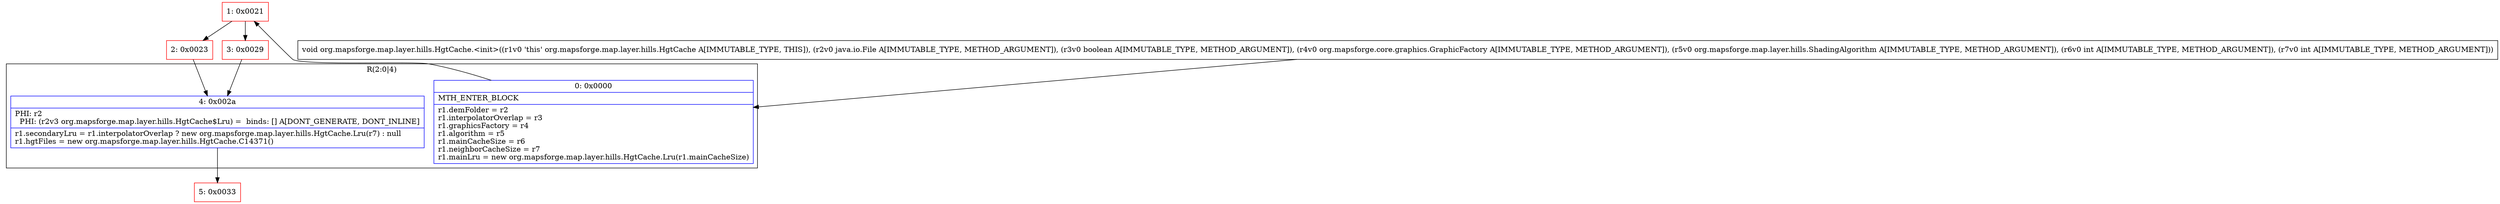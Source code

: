 digraph "CFG fororg.mapsforge.map.layer.hills.HgtCache.\<init\>(Ljava\/io\/File;ZLorg\/mapsforge\/core\/graphics\/GraphicFactory;Lorg\/mapsforge\/map\/layer\/hills\/ShadingAlgorithm;II)V" {
subgraph cluster_Region_1903894201 {
label = "R(2:0|4)";
node [shape=record,color=blue];
Node_0 [shape=record,label="{0\:\ 0x0000|MTH_ENTER_BLOCK\l|r1.demFolder = r2\lr1.interpolatorOverlap = r3\lr1.graphicsFactory = r4\lr1.algorithm = r5\lr1.mainCacheSize = r6\lr1.neighborCacheSize = r7\lr1.mainLru = new org.mapsforge.map.layer.hills.HgtCache.Lru(r1.mainCacheSize)\l}"];
Node_4 [shape=record,label="{4\:\ 0x002a|PHI: r2 \l  PHI: (r2v3 org.mapsforge.map.layer.hills.HgtCache$Lru) =  binds: [] A[DONT_GENERATE, DONT_INLINE]\l|r1.secondaryLru = r1.interpolatorOverlap ? new org.mapsforge.map.layer.hills.HgtCache.Lru(r7) : null\lr1.hgtFiles = new org.mapsforge.map.layer.hills.HgtCache.C14371()\l}"];
}
Node_1 [shape=record,color=red,label="{1\:\ 0x0021}"];
Node_2 [shape=record,color=red,label="{2\:\ 0x0023}"];
Node_3 [shape=record,color=red,label="{3\:\ 0x0029}"];
Node_5 [shape=record,color=red,label="{5\:\ 0x0033}"];
MethodNode[shape=record,label="{void org.mapsforge.map.layer.hills.HgtCache.\<init\>((r1v0 'this' org.mapsforge.map.layer.hills.HgtCache A[IMMUTABLE_TYPE, THIS]), (r2v0 java.io.File A[IMMUTABLE_TYPE, METHOD_ARGUMENT]), (r3v0 boolean A[IMMUTABLE_TYPE, METHOD_ARGUMENT]), (r4v0 org.mapsforge.core.graphics.GraphicFactory A[IMMUTABLE_TYPE, METHOD_ARGUMENT]), (r5v0 org.mapsforge.map.layer.hills.ShadingAlgorithm A[IMMUTABLE_TYPE, METHOD_ARGUMENT]), (r6v0 int A[IMMUTABLE_TYPE, METHOD_ARGUMENT]), (r7v0 int A[IMMUTABLE_TYPE, METHOD_ARGUMENT])) }"];
MethodNode -> Node_0;
Node_0 -> Node_1;
Node_4 -> Node_5;
Node_1 -> Node_2;
Node_1 -> Node_3;
Node_2 -> Node_4;
Node_3 -> Node_4;
}

